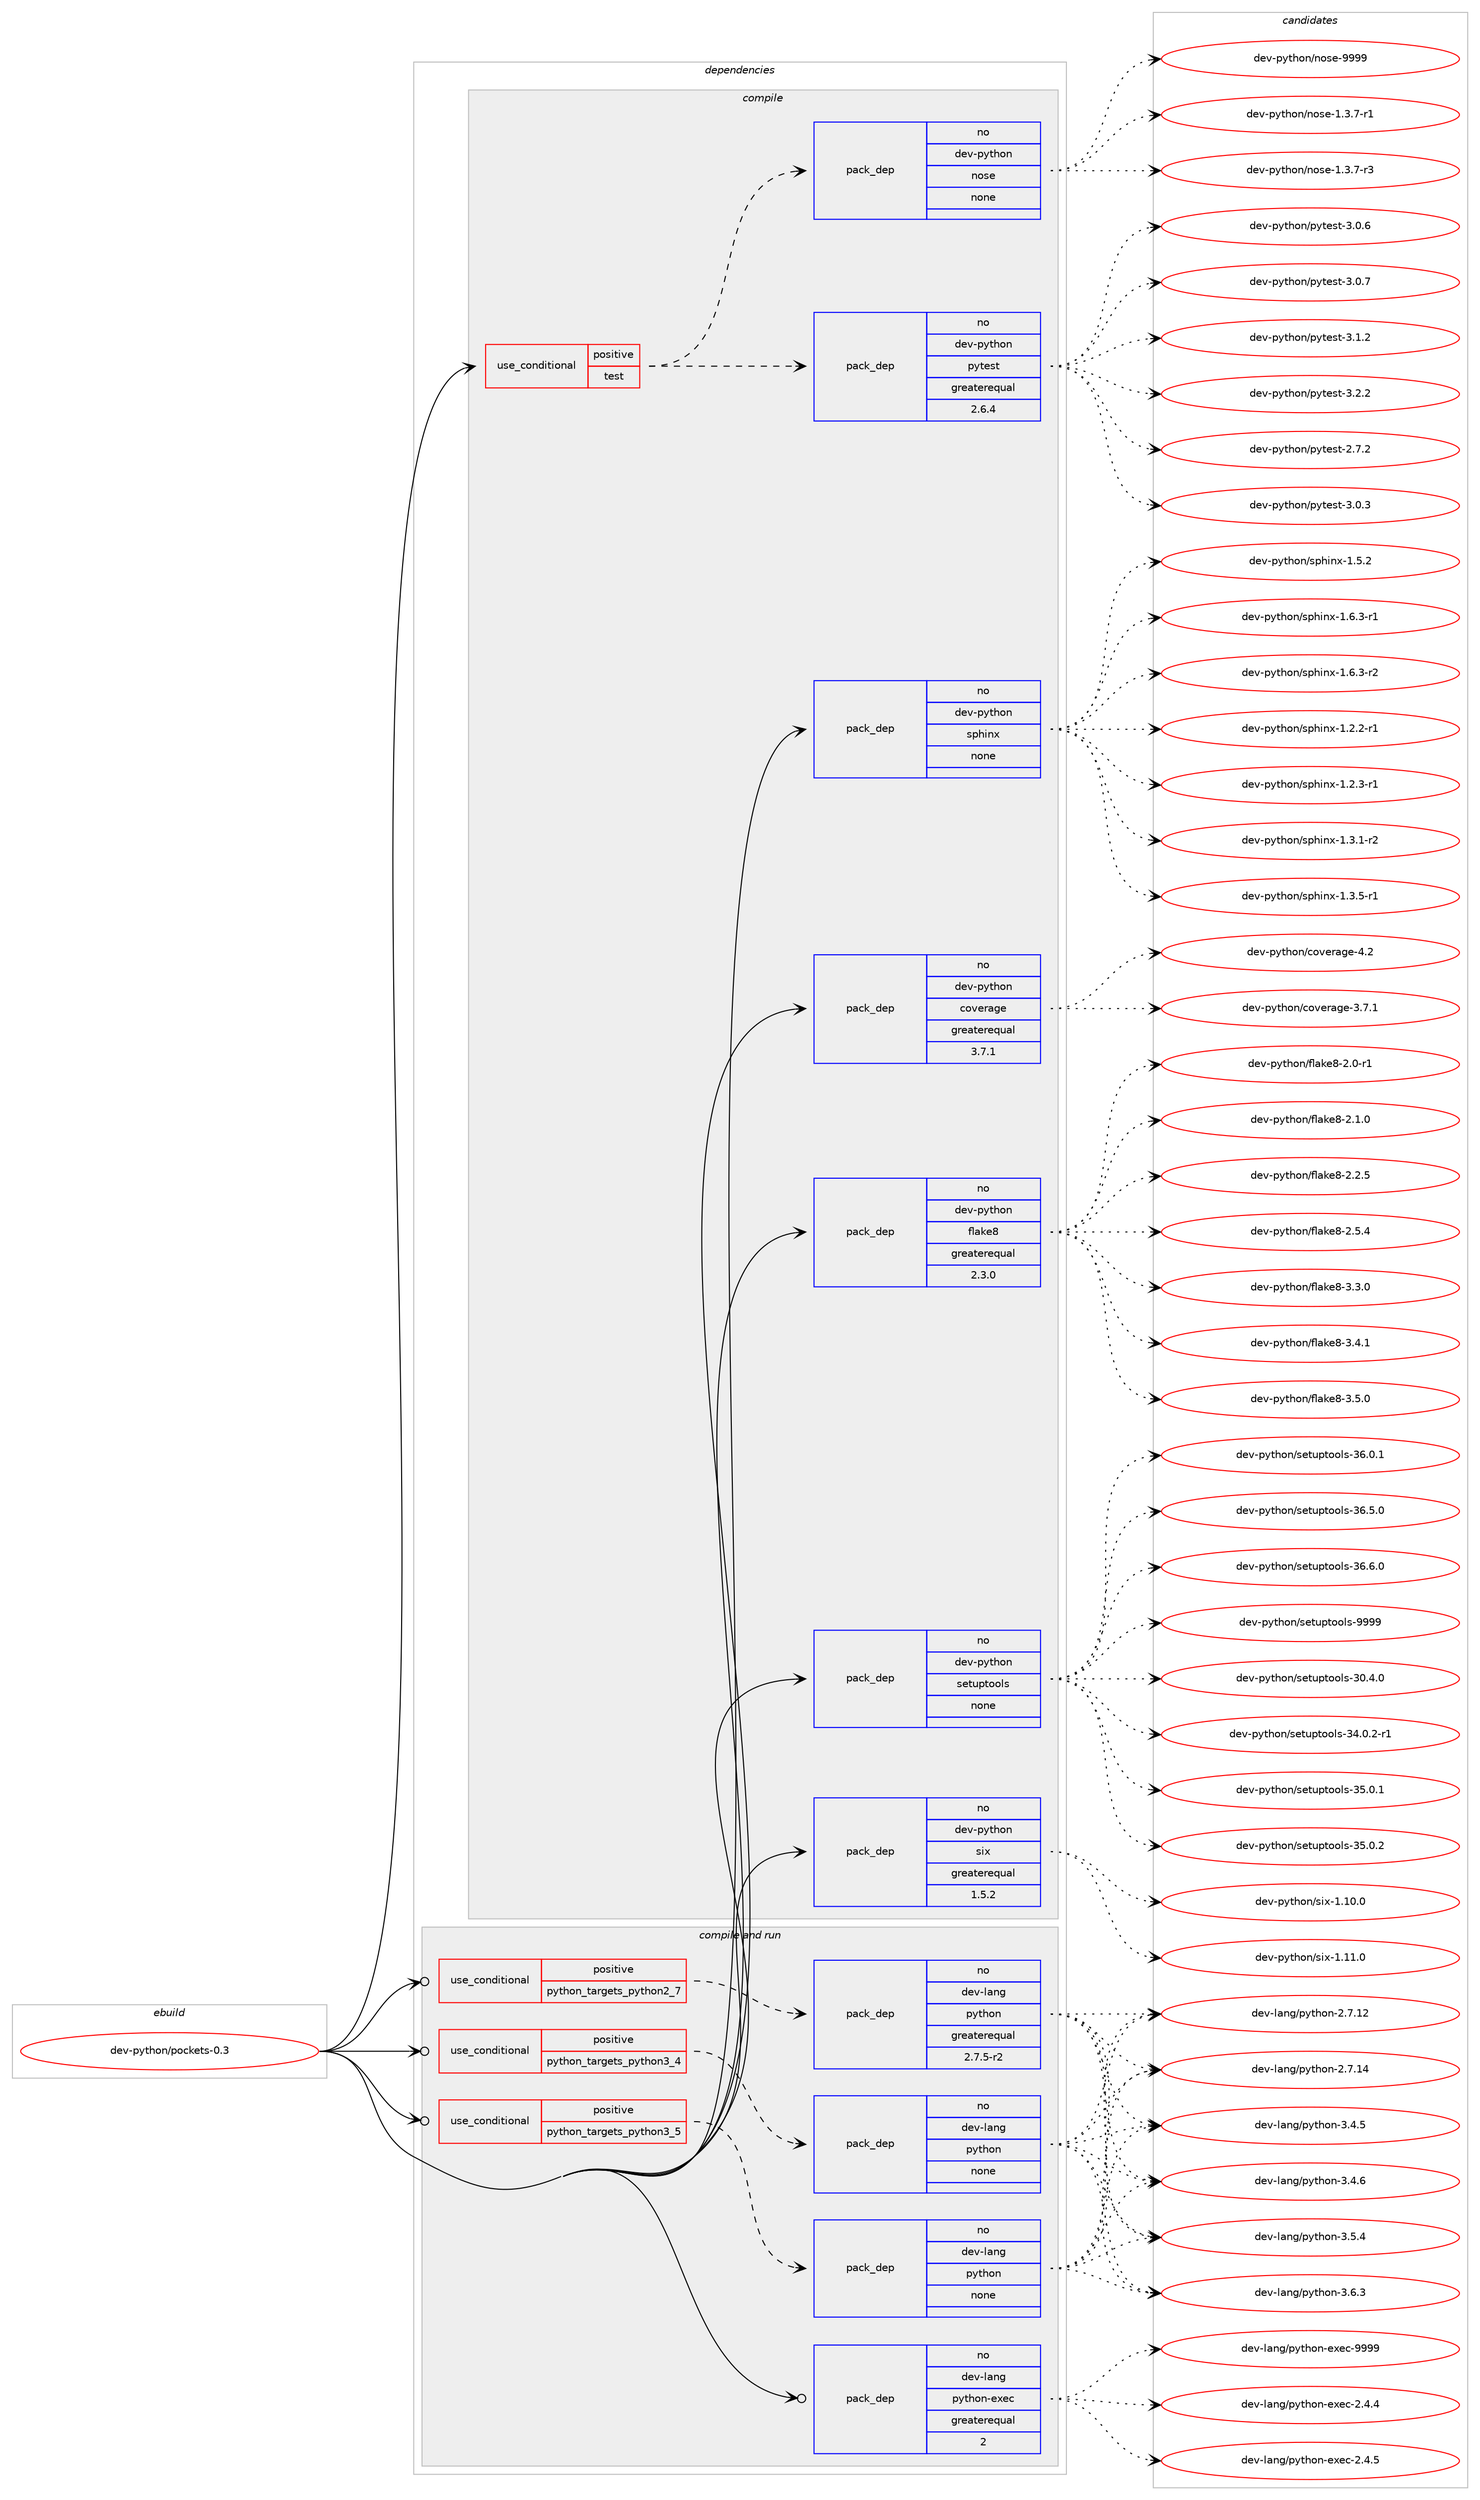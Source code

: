 digraph prolog {

# *************
# Graph options
# *************

newrank=true;
concentrate=true;
compound=true;
graph [rankdir=LR,fontname=Helvetica,fontsize=10,ranksep=1.5];#, ranksep=2.5, nodesep=0.2];
edge  [arrowhead=vee];
node  [fontname=Helvetica,fontsize=10];

# **********
# The ebuild
# **********

subgraph cluster_leftcol {
color=gray;
rank=same;
label=<<i>ebuild</i>>;
id [label="dev-python/pockets-0.3", color=red, width=4, href="../dev-python/pockets-0.3.svg"];
}

# ****************
# The dependencies
# ****************

subgraph cluster_midcol {
color=gray;
label=<<i>dependencies</i>>;
subgraph cluster_compile {
fillcolor="#eeeeee";
style=filled;
label=<<i>compile</i>>;
subgraph cond37448 {
dependency173607 [label=<<TABLE BORDER="0" CELLBORDER="1" CELLSPACING="0" CELLPADDING="4"><TR><TD ROWSPAN="3" CELLPADDING="10">use_conditional</TD></TR><TR><TD>positive</TD></TR><TR><TD>test</TD></TR></TABLE>>, shape=none, color=red];
subgraph pack132252 {
dependency173608 [label=<<TABLE BORDER="0" CELLBORDER="1" CELLSPACING="0" CELLPADDING="4" WIDTH="220"><TR><TD ROWSPAN="6" CELLPADDING="30">pack_dep</TD></TR><TR><TD WIDTH="110">no</TD></TR><TR><TD>dev-python</TD></TR><TR><TD>pytest</TD></TR><TR><TD>greaterequal</TD></TR><TR><TD>2.6.4</TD></TR></TABLE>>, shape=none, color=blue];
}
dependency173607:e -> dependency173608:w [weight=20,style="dashed",arrowhead="vee"];
subgraph pack132253 {
dependency173609 [label=<<TABLE BORDER="0" CELLBORDER="1" CELLSPACING="0" CELLPADDING="4" WIDTH="220"><TR><TD ROWSPAN="6" CELLPADDING="30">pack_dep</TD></TR><TR><TD WIDTH="110">no</TD></TR><TR><TD>dev-python</TD></TR><TR><TD>nose</TD></TR><TR><TD>none</TD></TR><TR><TD></TD></TR></TABLE>>, shape=none, color=blue];
}
dependency173607:e -> dependency173609:w [weight=20,style="dashed",arrowhead="vee"];
}
id:e -> dependency173607:w [weight=20,style="solid",arrowhead="vee"];
subgraph pack132254 {
dependency173610 [label=<<TABLE BORDER="0" CELLBORDER="1" CELLSPACING="0" CELLPADDING="4" WIDTH="220"><TR><TD ROWSPAN="6" CELLPADDING="30">pack_dep</TD></TR><TR><TD WIDTH="110">no</TD></TR><TR><TD>dev-python</TD></TR><TR><TD>coverage</TD></TR><TR><TD>greaterequal</TD></TR><TR><TD>3.7.1</TD></TR></TABLE>>, shape=none, color=blue];
}
id:e -> dependency173610:w [weight=20,style="solid",arrowhead="vee"];
subgraph pack132255 {
dependency173611 [label=<<TABLE BORDER="0" CELLBORDER="1" CELLSPACING="0" CELLPADDING="4" WIDTH="220"><TR><TD ROWSPAN="6" CELLPADDING="30">pack_dep</TD></TR><TR><TD WIDTH="110">no</TD></TR><TR><TD>dev-python</TD></TR><TR><TD>flake8</TD></TR><TR><TD>greaterequal</TD></TR><TR><TD>2.3.0</TD></TR></TABLE>>, shape=none, color=blue];
}
id:e -> dependency173611:w [weight=20,style="solid",arrowhead="vee"];
subgraph pack132256 {
dependency173612 [label=<<TABLE BORDER="0" CELLBORDER="1" CELLSPACING="0" CELLPADDING="4" WIDTH="220"><TR><TD ROWSPAN="6" CELLPADDING="30">pack_dep</TD></TR><TR><TD WIDTH="110">no</TD></TR><TR><TD>dev-python</TD></TR><TR><TD>setuptools</TD></TR><TR><TD>none</TD></TR><TR><TD></TD></TR></TABLE>>, shape=none, color=blue];
}
id:e -> dependency173612:w [weight=20,style="solid",arrowhead="vee"];
subgraph pack132257 {
dependency173613 [label=<<TABLE BORDER="0" CELLBORDER="1" CELLSPACING="0" CELLPADDING="4" WIDTH="220"><TR><TD ROWSPAN="6" CELLPADDING="30">pack_dep</TD></TR><TR><TD WIDTH="110">no</TD></TR><TR><TD>dev-python</TD></TR><TR><TD>six</TD></TR><TR><TD>greaterequal</TD></TR><TR><TD>1.5.2</TD></TR></TABLE>>, shape=none, color=blue];
}
id:e -> dependency173613:w [weight=20,style="solid",arrowhead="vee"];
subgraph pack132258 {
dependency173614 [label=<<TABLE BORDER="0" CELLBORDER="1" CELLSPACING="0" CELLPADDING="4" WIDTH="220"><TR><TD ROWSPAN="6" CELLPADDING="30">pack_dep</TD></TR><TR><TD WIDTH="110">no</TD></TR><TR><TD>dev-python</TD></TR><TR><TD>sphinx</TD></TR><TR><TD>none</TD></TR><TR><TD></TD></TR></TABLE>>, shape=none, color=blue];
}
id:e -> dependency173614:w [weight=20,style="solid",arrowhead="vee"];
}
subgraph cluster_compileandrun {
fillcolor="#eeeeee";
style=filled;
label=<<i>compile and run</i>>;
subgraph cond37449 {
dependency173615 [label=<<TABLE BORDER="0" CELLBORDER="1" CELLSPACING="0" CELLPADDING="4"><TR><TD ROWSPAN="3" CELLPADDING="10">use_conditional</TD></TR><TR><TD>positive</TD></TR><TR><TD>python_targets_python2_7</TD></TR></TABLE>>, shape=none, color=red];
subgraph pack132259 {
dependency173616 [label=<<TABLE BORDER="0" CELLBORDER="1" CELLSPACING="0" CELLPADDING="4" WIDTH="220"><TR><TD ROWSPAN="6" CELLPADDING="30">pack_dep</TD></TR><TR><TD WIDTH="110">no</TD></TR><TR><TD>dev-lang</TD></TR><TR><TD>python</TD></TR><TR><TD>greaterequal</TD></TR><TR><TD>2.7.5-r2</TD></TR></TABLE>>, shape=none, color=blue];
}
dependency173615:e -> dependency173616:w [weight=20,style="dashed",arrowhead="vee"];
}
id:e -> dependency173615:w [weight=20,style="solid",arrowhead="odotvee"];
subgraph cond37450 {
dependency173617 [label=<<TABLE BORDER="0" CELLBORDER="1" CELLSPACING="0" CELLPADDING="4"><TR><TD ROWSPAN="3" CELLPADDING="10">use_conditional</TD></TR><TR><TD>positive</TD></TR><TR><TD>python_targets_python3_4</TD></TR></TABLE>>, shape=none, color=red];
subgraph pack132260 {
dependency173618 [label=<<TABLE BORDER="0" CELLBORDER="1" CELLSPACING="0" CELLPADDING="4" WIDTH="220"><TR><TD ROWSPAN="6" CELLPADDING="30">pack_dep</TD></TR><TR><TD WIDTH="110">no</TD></TR><TR><TD>dev-lang</TD></TR><TR><TD>python</TD></TR><TR><TD>none</TD></TR><TR><TD></TD></TR></TABLE>>, shape=none, color=blue];
}
dependency173617:e -> dependency173618:w [weight=20,style="dashed",arrowhead="vee"];
}
id:e -> dependency173617:w [weight=20,style="solid",arrowhead="odotvee"];
subgraph cond37451 {
dependency173619 [label=<<TABLE BORDER="0" CELLBORDER="1" CELLSPACING="0" CELLPADDING="4"><TR><TD ROWSPAN="3" CELLPADDING="10">use_conditional</TD></TR><TR><TD>positive</TD></TR><TR><TD>python_targets_python3_5</TD></TR></TABLE>>, shape=none, color=red];
subgraph pack132261 {
dependency173620 [label=<<TABLE BORDER="0" CELLBORDER="1" CELLSPACING="0" CELLPADDING="4" WIDTH="220"><TR><TD ROWSPAN="6" CELLPADDING="30">pack_dep</TD></TR><TR><TD WIDTH="110">no</TD></TR><TR><TD>dev-lang</TD></TR><TR><TD>python</TD></TR><TR><TD>none</TD></TR><TR><TD></TD></TR></TABLE>>, shape=none, color=blue];
}
dependency173619:e -> dependency173620:w [weight=20,style="dashed",arrowhead="vee"];
}
id:e -> dependency173619:w [weight=20,style="solid",arrowhead="odotvee"];
subgraph pack132262 {
dependency173621 [label=<<TABLE BORDER="0" CELLBORDER="1" CELLSPACING="0" CELLPADDING="4" WIDTH="220"><TR><TD ROWSPAN="6" CELLPADDING="30">pack_dep</TD></TR><TR><TD WIDTH="110">no</TD></TR><TR><TD>dev-lang</TD></TR><TR><TD>python-exec</TD></TR><TR><TD>greaterequal</TD></TR><TR><TD>2</TD></TR></TABLE>>, shape=none, color=blue];
}
id:e -> dependency173621:w [weight=20,style="solid",arrowhead="odotvee"];
}
subgraph cluster_run {
fillcolor="#eeeeee";
style=filled;
label=<<i>run</i>>;
}
}

# **************
# The candidates
# **************

subgraph cluster_choices {
rank=same;
color=gray;
label=<<i>candidates</i>>;

subgraph choice132252 {
color=black;
nodesep=1;
choice1001011184511212111610411111047112121116101115116455046554650 [label="dev-python/pytest-2.7.2", color=red, width=4,href="../dev-python/pytest-2.7.2.svg"];
choice1001011184511212111610411111047112121116101115116455146484651 [label="dev-python/pytest-3.0.3", color=red, width=4,href="../dev-python/pytest-3.0.3.svg"];
choice1001011184511212111610411111047112121116101115116455146484654 [label="dev-python/pytest-3.0.6", color=red, width=4,href="../dev-python/pytest-3.0.6.svg"];
choice1001011184511212111610411111047112121116101115116455146484655 [label="dev-python/pytest-3.0.7", color=red, width=4,href="../dev-python/pytest-3.0.7.svg"];
choice1001011184511212111610411111047112121116101115116455146494650 [label="dev-python/pytest-3.1.2", color=red, width=4,href="../dev-python/pytest-3.1.2.svg"];
choice1001011184511212111610411111047112121116101115116455146504650 [label="dev-python/pytest-3.2.2", color=red, width=4,href="../dev-python/pytest-3.2.2.svg"];
dependency173608:e -> choice1001011184511212111610411111047112121116101115116455046554650:w [style=dotted,weight="100"];
dependency173608:e -> choice1001011184511212111610411111047112121116101115116455146484651:w [style=dotted,weight="100"];
dependency173608:e -> choice1001011184511212111610411111047112121116101115116455146484654:w [style=dotted,weight="100"];
dependency173608:e -> choice1001011184511212111610411111047112121116101115116455146484655:w [style=dotted,weight="100"];
dependency173608:e -> choice1001011184511212111610411111047112121116101115116455146494650:w [style=dotted,weight="100"];
dependency173608:e -> choice1001011184511212111610411111047112121116101115116455146504650:w [style=dotted,weight="100"];
}
subgraph choice132253 {
color=black;
nodesep=1;
choice10010111845112121116104111110471101111151014549465146554511449 [label="dev-python/nose-1.3.7-r1", color=red, width=4,href="../dev-python/nose-1.3.7-r1.svg"];
choice10010111845112121116104111110471101111151014549465146554511451 [label="dev-python/nose-1.3.7-r3", color=red, width=4,href="../dev-python/nose-1.3.7-r3.svg"];
choice10010111845112121116104111110471101111151014557575757 [label="dev-python/nose-9999", color=red, width=4,href="../dev-python/nose-9999.svg"];
dependency173609:e -> choice10010111845112121116104111110471101111151014549465146554511449:w [style=dotted,weight="100"];
dependency173609:e -> choice10010111845112121116104111110471101111151014549465146554511451:w [style=dotted,weight="100"];
dependency173609:e -> choice10010111845112121116104111110471101111151014557575757:w [style=dotted,weight="100"];
}
subgraph choice132254 {
color=black;
nodesep=1;
choice10010111845112121116104111110479911111810111497103101455146554649 [label="dev-python/coverage-3.7.1", color=red, width=4,href="../dev-python/coverage-3.7.1.svg"];
choice1001011184511212111610411111047991111181011149710310145524650 [label="dev-python/coverage-4.2", color=red, width=4,href="../dev-python/coverage-4.2.svg"];
dependency173610:e -> choice10010111845112121116104111110479911111810111497103101455146554649:w [style=dotted,weight="100"];
dependency173610:e -> choice1001011184511212111610411111047991111181011149710310145524650:w [style=dotted,weight="100"];
}
subgraph choice132255 {
color=black;
nodesep=1;
choice10010111845112121116104111110471021089710710156455046484511449 [label="dev-python/flake8-2.0-r1", color=red, width=4,href="../dev-python/flake8-2.0-r1.svg"];
choice10010111845112121116104111110471021089710710156455046494648 [label="dev-python/flake8-2.1.0", color=red, width=4,href="../dev-python/flake8-2.1.0.svg"];
choice10010111845112121116104111110471021089710710156455046504653 [label="dev-python/flake8-2.2.5", color=red, width=4,href="../dev-python/flake8-2.2.5.svg"];
choice10010111845112121116104111110471021089710710156455046534652 [label="dev-python/flake8-2.5.4", color=red, width=4,href="../dev-python/flake8-2.5.4.svg"];
choice10010111845112121116104111110471021089710710156455146514648 [label="dev-python/flake8-3.3.0", color=red, width=4,href="../dev-python/flake8-3.3.0.svg"];
choice10010111845112121116104111110471021089710710156455146524649 [label="dev-python/flake8-3.4.1", color=red, width=4,href="../dev-python/flake8-3.4.1.svg"];
choice10010111845112121116104111110471021089710710156455146534648 [label="dev-python/flake8-3.5.0", color=red, width=4,href="../dev-python/flake8-3.5.0.svg"];
dependency173611:e -> choice10010111845112121116104111110471021089710710156455046484511449:w [style=dotted,weight="100"];
dependency173611:e -> choice10010111845112121116104111110471021089710710156455046494648:w [style=dotted,weight="100"];
dependency173611:e -> choice10010111845112121116104111110471021089710710156455046504653:w [style=dotted,weight="100"];
dependency173611:e -> choice10010111845112121116104111110471021089710710156455046534652:w [style=dotted,weight="100"];
dependency173611:e -> choice10010111845112121116104111110471021089710710156455146514648:w [style=dotted,weight="100"];
dependency173611:e -> choice10010111845112121116104111110471021089710710156455146524649:w [style=dotted,weight="100"];
dependency173611:e -> choice10010111845112121116104111110471021089710710156455146534648:w [style=dotted,weight="100"];
}
subgraph choice132256 {
color=black;
nodesep=1;
choice100101118451121211161041111104711510111611711211611111110811545514846524648 [label="dev-python/setuptools-30.4.0", color=red, width=4,href="../dev-python/setuptools-30.4.0.svg"];
choice1001011184511212111610411111047115101116117112116111111108115455152464846504511449 [label="dev-python/setuptools-34.0.2-r1", color=red, width=4,href="../dev-python/setuptools-34.0.2-r1.svg"];
choice100101118451121211161041111104711510111611711211611111110811545515346484649 [label="dev-python/setuptools-35.0.1", color=red, width=4,href="../dev-python/setuptools-35.0.1.svg"];
choice100101118451121211161041111104711510111611711211611111110811545515346484650 [label="dev-python/setuptools-35.0.2", color=red, width=4,href="../dev-python/setuptools-35.0.2.svg"];
choice100101118451121211161041111104711510111611711211611111110811545515446484649 [label="dev-python/setuptools-36.0.1", color=red, width=4,href="../dev-python/setuptools-36.0.1.svg"];
choice100101118451121211161041111104711510111611711211611111110811545515446534648 [label="dev-python/setuptools-36.5.0", color=red, width=4,href="../dev-python/setuptools-36.5.0.svg"];
choice100101118451121211161041111104711510111611711211611111110811545515446544648 [label="dev-python/setuptools-36.6.0", color=red, width=4,href="../dev-python/setuptools-36.6.0.svg"];
choice10010111845112121116104111110471151011161171121161111111081154557575757 [label="dev-python/setuptools-9999", color=red, width=4,href="../dev-python/setuptools-9999.svg"];
dependency173612:e -> choice100101118451121211161041111104711510111611711211611111110811545514846524648:w [style=dotted,weight="100"];
dependency173612:e -> choice1001011184511212111610411111047115101116117112116111111108115455152464846504511449:w [style=dotted,weight="100"];
dependency173612:e -> choice100101118451121211161041111104711510111611711211611111110811545515346484649:w [style=dotted,weight="100"];
dependency173612:e -> choice100101118451121211161041111104711510111611711211611111110811545515346484650:w [style=dotted,weight="100"];
dependency173612:e -> choice100101118451121211161041111104711510111611711211611111110811545515446484649:w [style=dotted,weight="100"];
dependency173612:e -> choice100101118451121211161041111104711510111611711211611111110811545515446534648:w [style=dotted,weight="100"];
dependency173612:e -> choice100101118451121211161041111104711510111611711211611111110811545515446544648:w [style=dotted,weight="100"];
dependency173612:e -> choice10010111845112121116104111110471151011161171121161111111081154557575757:w [style=dotted,weight="100"];
}
subgraph choice132257 {
color=black;
nodesep=1;
choice100101118451121211161041111104711510512045494649484648 [label="dev-python/six-1.10.0", color=red, width=4,href="../dev-python/six-1.10.0.svg"];
choice100101118451121211161041111104711510512045494649494648 [label="dev-python/six-1.11.0", color=red, width=4,href="../dev-python/six-1.11.0.svg"];
dependency173613:e -> choice100101118451121211161041111104711510512045494649484648:w [style=dotted,weight="100"];
dependency173613:e -> choice100101118451121211161041111104711510512045494649494648:w [style=dotted,weight="100"];
}
subgraph choice132258 {
color=black;
nodesep=1;
choice10010111845112121116104111110471151121041051101204549465046504511449 [label="dev-python/sphinx-1.2.2-r1", color=red, width=4,href="../dev-python/sphinx-1.2.2-r1.svg"];
choice10010111845112121116104111110471151121041051101204549465046514511449 [label="dev-python/sphinx-1.2.3-r1", color=red, width=4,href="../dev-python/sphinx-1.2.3-r1.svg"];
choice10010111845112121116104111110471151121041051101204549465146494511450 [label="dev-python/sphinx-1.3.1-r2", color=red, width=4,href="../dev-python/sphinx-1.3.1-r2.svg"];
choice10010111845112121116104111110471151121041051101204549465146534511449 [label="dev-python/sphinx-1.3.5-r1", color=red, width=4,href="../dev-python/sphinx-1.3.5-r1.svg"];
choice1001011184511212111610411111047115112104105110120454946534650 [label="dev-python/sphinx-1.5.2", color=red, width=4,href="../dev-python/sphinx-1.5.2.svg"];
choice10010111845112121116104111110471151121041051101204549465446514511449 [label="dev-python/sphinx-1.6.3-r1", color=red, width=4,href="../dev-python/sphinx-1.6.3-r1.svg"];
choice10010111845112121116104111110471151121041051101204549465446514511450 [label="dev-python/sphinx-1.6.3-r2", color=red, width=4,href="../dev-python/sphinx-1.6.3-r2.svg"];
dependency173614:e -> choice10010111845112121116104111110471151121041051101204549465046504511449:w [style=dotted,weight="100"];
dependency173614:e -> choice10010111845112121116104111110471151121041051101204549465046514511449:w [style=dotted,weight="100"];
dependency173614:e -> choice10010111845112121116104111110471151121041051101204549465146494511450:w [style=dotted,weight="100"];
dependency173614:e -> choice10010111845112121116104111110471151121041051101204549465146534511449:w [style=dotted,weight="100"];
dependency173614:e -> choice1001011184511212111610411111047115112104105110120454946534650:w [style=dotted,weight="100"];
dependency173614:e -> choice10010111845112121116104111110471151121041051101204549465446514511449:w [style=dotted,weight="100"];
dependency173614:e -> choice10010111845112121116104111110471151121041051101204549465446514511450:w [style=dotted,weight="100"];
}
subgraph choice132259 {
color=black;
nodesep=1;
choice10010111845108971101034711212111610411111045504655464950 [label="dev-lang/python-2.7.12", color=red, width=4,href="../dev-lang/python-2.7.12.svg"];
choice10010111845108971101034711212111610411111045504655464952 [label="dev-lang/python-2.7.14", color=red, width=4,href="../dev-lang/python-2.7.14.svg"];
choice100101118451089711010347112121116104111110455146524653 [label="dev-lang/python-3.4.5", color=red, width=4,href="../dev-lang/python-3.4.5.svg"];
choice100101118451089711010347112121116104111110455146524654 [label="dev-lang/python-3.4.6", color=red, width=4,href="../dev-lang/python-3.4.6.svg"];
choice100101118451089711010347112121116104111110455146534652 [label="dev-lang/python-3.5.4", color=red, width=4,href="../dev-lang/python-3.5.4.svg"];
choice100101118451089711010347112121116104111110455146544651 [label="dev-lang/python-3.6.3", color=red, width=4,href="../dev-lang/python-3.6.3.svg"];
dependency173616:e -> choice10010111845108971101034711212111610411111045504655464950:w [style=dotted,weight="100"];
dependency173616:e -> choice10010111845108971101034711212111610411111045504655464952:w [style=dotted,weight="100"];
dependency173616:e -> choice100101118451089711010347112121116104111110455146524653:w [style=dotted,weight="100"];
dependency173616:e -> choice100101118451089711010347112121116104111110455146524654:w [style=dotted,weight="100"];
dependency173616:e -> choice100101118451089711010347112121116104111110455146534652:w [style=dotted,weight="100"];
dependency173616:e -> choice100101118451089711010347112121116104111110455146544651:w [style=dotted,weight="100"];
}
subgraph choice132260 {
color=black;
nodesep=1;
choice10010111845108971101034711212111610411111045504655464950 [label="dev-lang/python-2.7.12", color=red, width=4,href="../dev-lang/python-2.7.12.svg"];
choice10010111845108971101034711212111610411111045504655464952 [label="dev-lang/python-2.7.14", color=red, width=4,href="../dev-lang/python-2.7.14.svg"];
choice100101118451089711010347112121116104111110455146524653 [label="dev-lang/python-3.4.5", color=red, width=4,href="../dev-lang/python-3.4.5.svg"];
choice100101118451089711010347112121116104111110455146524654 [label="dev-lang/python-3.4.6", color=red, width=4,href="../dev-lang/python-3.4.6.svg"];
choice100101118451089711010347112121116104111110455146534652 [label="dev-lang/python-3.5.4", color=red, width=4,href="../dev-lang/python-3.5.4.svg"];
choice100101118451089711010347112121116104111110455146544651 [label="dev-lang/python-3.6.3", color=red, width=4,href="../dev-lang/python-3.6.3.svg"];
dependency173618:e -> choice10010111845108971101034711212111610411111045504655464950:w [style=dotted,weight="100"];
dependency173618:e -> choice10010111845108971101034711212111610411111045504655464952:w [style=dotted,weight="100"];
dependency173618:e -> choice100101118451089711010347112121116104111110455146524653:w [style=dotted,weight="100"];
dependency173618:e -> choice100101118451089711010347112121116104111110455146524654:w [style=dotted,weight="100"];
dependency173618:e -> choice100101118451089711010347112121116104111110455146534652:w [style=dotted,weight="100"];
dependency173618:e -> choice100101118451089711010347112121116104111110455146544651:w [style=dotted,weight="100"];
}
subgraph choice132261 {
color=black;
nodesep=1;
choice10010111845108971101034711212111610411111045504655464950 [label="dev-lang/python-2.7.12", color=red, width=4,href="../dev-lang/python-2.7.12.svg"];
choice10010111845108971101034711212111610411111045504655464952 [label="dev-lang/python-2.7.14", color=red, width=4,href="../dev-lang/python-2.7.14.svg"];
choice100101118451089711010347112121116104111110455146524653 [label="dev-lang/python-3.4.5", color=red, width=4,href="../dev-lang/python-3.4.5.svg"];
choice100101118451089711010347112121116104111110455146524654 [label="dev-lang/python-3.4.6", color=red, width=4,href="../dev-lang/python-3.4.6.svg"];
choice100101118451089711010347112121116104111110455146534652 [label="dev-lang/python-3.5.4", color=red, width=4,href="../dev-lang/python-3.5.4.svg"];
choice100101118451089711010347112121116104111110455146544651 [label="dev-lang/python-3.6.3", color=red, width=4,href="../dev-lang/python-3.6.3.svg"];
dependency173620:e -> choice10010111845108971101034711212111610411111045504655464950:w [style=dotted,weight="100"];
dependency173620:e -> choice10010111845108971101034711212111610411111045504655464952:w [style=dotted,weight="100"];
dependency173620:e -> choice100101118451089711010347112121116104111110455146524653:w [style=dotted,weight="100"];
dependency173620:e -> choice100101118451089711010347112121116104111110455146524654:w [style=dotted,weight="100"];
dependency173620:e -> choice100101118451089711010347112121116104111110455146534652:w [style=dotted,weight="100"];
dependency173620:e -> choice100101118451089711010347112121116104111110455146544651:w [style=dotted,weight="100"];
}
subgraph choice132262 {
color=black;
nodesep=1;
choice1001011184510897110103471121211161041111104510112010199455046524652 [label="dev-lang/python-exec-2.4.4", color=red, width=4,href="../dev-lang/python-exec-2.4.4.svg"];
choice1001011184510897110103471121211161041111104510112010199455046524653 [label="dev-lang/python-exec-2.4.5", color=red, width=4,href="../dev-lang/python-exec-2.4.5.svg"];
choice10010111845108971101034711212111610411111045101120101994557575757 [label="dev-lang/python-exec-9999", color=red, width=4,href="../dev-lang/python-exec-9999.svg"];
dependency173621:e -> choice1001011184510897110103471121211161041111104510112010199455046524652:w [style=dotted,weight="100"];
dependency173621:e -> choice1001011184510897110103471121211161041111104510112010199455046524653:w [style=dotted,weight="100"];
dependency173621:e -> choice10010111845108971101034711212111610411111045101120101994557575757:w [style=dotted,weight="100"];
}
}

}
